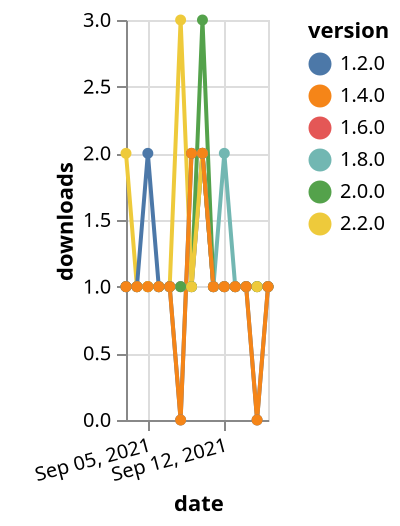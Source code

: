 {"$schema": "https://vega.github.io/schema/vega-lite/v5.json", "description": "A simple bar chart with embedded data.", "data": {"values": [{"date": "2021-09-03", "total": 188, "delta": 1, "version": "1.6.0"}, {"date": "2021-09-04", "total": 189, "delta": 1, "version": "1.6.0"}, {"date": "2021-09-05", "total": 190, "delta": 1, "version": "1.6.0"}, {"date": "2021-09-06", "total": 191, "delta": 1, "version": "1.6.0"}, {"date": "2021-09-07", "total": 192, "delta": 1, "version": "1.6.0"}, {"date": "2021-09-08", "total": 193, "delta": 1, "version": "1.6.0"}, {"date": "2021-09-09", "total": 194, "delta": 1, "version": "1.6.0"}, {"date": "2021-09-10", "total": 196, "delta": 2, "version": "1.6.0"}, {"date": "2021-09-11", "total": 197, "delta": 1, "version": "1.6.0"}, {"date": "2021-09-12", "total": 198, "delta": 1, "version": "1.6.0"}, {"date": "2021-09-13", "total": 199, "delta": 1, "version": "1.6.0"}, {"date": "2021-09-14", "total": 200, "delta": 1, "version": "1.6.0"}, {"date": "2021-09-15", "total": 201, "delta": 1, "version": "1.6.0"}, {"date": "2021-09-16", "total": 202, "delta": 1, "version": "1.6.0"}, {"date": "2021-09-03", "total": 169, "delta": 1, "version": "1.8.0"}, {"date": "2021-09-04", "total": 170, "delta": 1, "version": "1.8.0"}, {"date": "2021-09-05", "total": 171, "delta": 1, "version": "1.8.0"}, {"date": "2021-09-06", "total": 172, "delta": 1, "version": "1.8.0"}, {"date": "2021-09-07", "total": 173, "delta": 1, "version": "1.8.0"}, {"date": "2021-09-08", "total": 174, "delta": 1, "version": "1.8.0"}, {"date": "2021-09-09", "total": 175, "delta": 1, "version": "1.8.0"}, {"date": "2021-09-10", "total": 177, "delta": 2, "version": "1.8.0"}, {"date": "2021-09-11", "total": 178, "delta": 1, "version": "1.8.0"}, {"date": "2021-09-12", "total": 180, "delta": 2, "version": "1.8.0"}, {"date": "2021-09-13", "total": 181, "delta": 1, "version": "1.8.0"}, {"date": "2021-09-14", "total": 182, "delta": 1, "version": "1.8.0"}, {"date": "2021-09-15", "total": 183, "delta": 1, "version": "1.8.0"}, {"date": "2021-09-16", "total": 184, "delta": 1, "version": "1.8.0"}, {"date": "2021-09-03", "total": 195, "delta": 1, "version": "2.0.0"}, {"date": "2021-09-04", "total": 196, "delta": 1, "version": "2.0.0"}, {"date": "2021-09-05", "total": 197, "delta": 1, "version": "2.0.0"}, {"date": "2021-09-06", "total": 198, "delta": 1, "version": "2.0.0"}, {"date": "2021-09-07", "total": 199, "delta": 1, "version": "2.0.0"}, {"date": "2021-09-08", "total": 200, "delta": 1, "version": "2.0.0"}, {"date": "2021-09-09", "total": 201, "delta": 1, "version": "2.0.0"}, {"date": "2021-09-10", "total": 204, "delta": 3, "version": "2.0.0"}, {"date": "2021-09-11", "total": 205, "delta": 1, "version": "2.0.0"}, {"date": "2021-09-12", "total": 206, "delta": 1, "version": "2.0.0"}, {"date": "2021-09-13", "total": 207, "delta": 1, "version": "2.0.0"}, {"date": "2021-09-14", "total": 208, "delta": 1, "version": "2.0.0"}, {"date": "2021-09-15", "total": 209, "delta": 1, "version": "2.0.0"}, {"date": "2021-09-16", "total": 210, "delta": 1, "version": "2.0.0"}, {"date": "2021-09-03", "total": 127, "delta": 2, "version": "2.2.0"}, {"date": "2021-09-04", "total": 128, "delta": 1, "version": "2.2.0"}, {"date": "2021-09-05", "total": 129, "delta": 1, "version": "2.2.0"}, {"date": "2021-09-06", "total": 130, "delta": 1, "version": "2.2.0"}, {"date": "2021-09-07", "total": 131, "delta": 1, "version": "2.2.0"}, {"date": "2021-09-08", "total": 134, "delta": 3, "version": "2.2.0"}, {"date": "2021-09-09", "total": 135, "delta": 1, "version": "2.2.0"}, {"date": "2021-09-10", "total": 137, "delta": 2, "version": "2.2.0"}, {"date": "2021-09-11", "total": 138, "delta": 1, "version": "2.2.0"}, {"date": "2021-09-12", "total": 139, "delta": 1, "version": "2.2.0"}, {"date": "2021-09-13", "total": 140, "delta": 1, "version": "2.2.0"}, {"date": "2021-09-14", "total": 141, "delta": 1, "version": "2.2.0"}, {"date": "2021-09-15", "total": 142, "delta": 1, "version": "2.2.0"}, {"date": "2021-09-16", "total": 143, "delta": 1, "version": "2.2.0"}, {"date": "2021-09-03", "total": 248, "delta": 1, "version": "1.2.0"}, {"date": "2021-09-04", "total": 249, "delta": 1, "version": "1.2.0"}, {"date": "2021-09-05", "total": 251, "delta": 2, "version": "1.2.0"}, {"date": "2021-09-06", "total": 252, "delta": 1, "version": "1.2.0"}, {"date": "2021-09-07", "total": 253, "delta": 1, "version": "1.2.0"}, {"date": "2021-09-08", "total": 253, "delta": 0, "version": "1.2.0"}, {"date": "2021-09-09", "total": 255, "delta": 2, "version": "1.2.0"}, {"date": "2021-09-10", "total": 257, "delta": 2, "version": "1.2.0"}, {"date": "2021-09-11", "total": 258, "delta": 1, "version": "1.2.0"}, {"date": "2021-09-12", "total": 259, "delta": 1, "version": "1.2.0"}, {"date": "2021-09-13", "total": 260, "delta": 1, "version": "1.2.0"}, {"date": "2021-09-14", "total": 261, "delta": 1, "version": "1.2.0"}, {"date": "2021-09-15", "total": 261, "delta": 0, "version": "1.2.0"}, {"date": "2021-09-16", "total": 262, "delta": 1, "version": "1.2.0"}, {"date": "2021-09-03", "total": 199, "delta": 1, "version": "1.4.0"}, {"date": "2021-09-04", "total": 200, "delta": 1, "version": "1.4.0"}, {"date": "2021-09-05", "total": 201, "delta": 1, "version": "1.4.0"}, {"date": "2021-09-06", "total": 202, "delta": 1, "version": "1.4.0"}, {"date": "2021-09-07", "total": 203, "delta": 1, "version": "1.4.0"}, {"date": "2021-09-08", "total": 203, "delta": 0, "version": "1.4.0"}, {"date": "2021-09-09", "total": 205, "delta": 2, "version": "1.4.0"}, {"date": "2021-09-10", "total": 207, "delta": 2, "version": "1.4.0"}, {"date": "2021-09-11", "total": 208, "delta": 1, "version": "1.4.0"}, {"date": "2021-09-12", "total": 209, "delta": 1, "version": "1.4.0"}, {"date": "2021-09-13", "total": 210, "delta": 1, "version": "1.4.0"}, {"date": "2021-09-14", "total": 211, "delta": 1, "version": "1.4.0"}, {"date": "2021-09-15", "total": 211, "delta": 0, "version": "1.4.0"}, {"date": "2021-09-16", "total": 212, "delta": 1, "version": "1.4.0"}]}, "width": "container", "mark": {"type": "line", "point": {"filled": true}}, "encoding": {"x": {"field": "date", "type": "temporal", "timeUnit": "yearmonthdate", "title": "date", "axis": {"labelAngle": -15}}, "y": {"field": "delta", "type": "quantitative", "title": "downloads"}, "color": {"field": "version", "type": "nominal"}, "tooltip": {"field": "delta"}}}